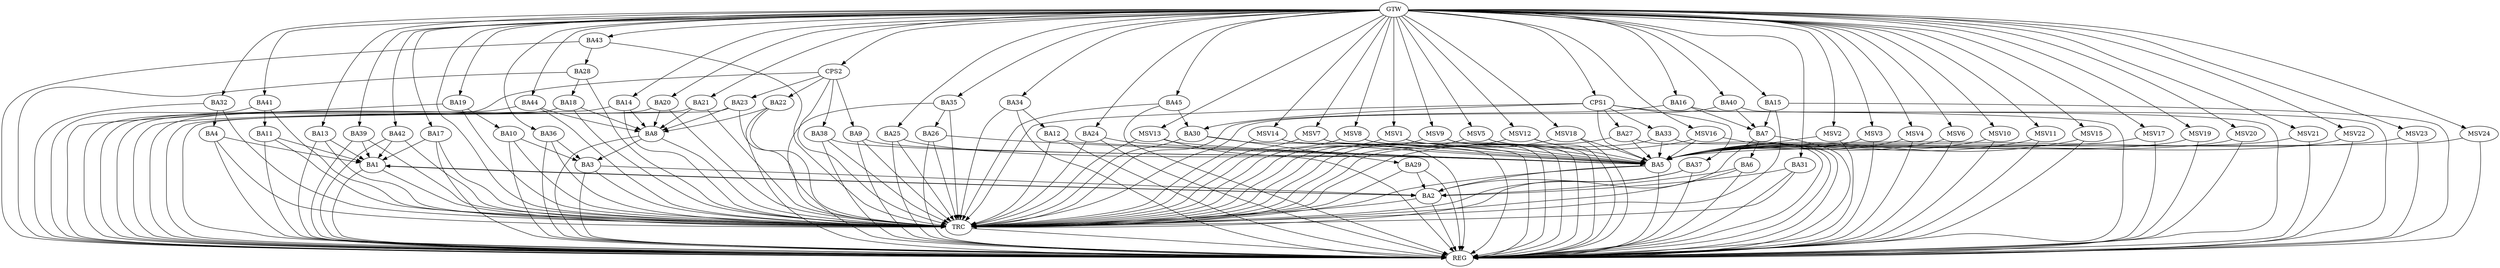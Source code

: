 strict digraph G {
  BA1 [ label="BA1" ];
  BA2 [ label="BA2" ];
  BA3 [ label="BA3" ];
  BA4 [ label="BA4" ];
  BA5 [ label="BA5" ];
  BA6 [ label="BA6" ];
  BA7 [ label="BA7" ];
  BA8 [ label="BA8" ];
  BA9 [ label="BA9" ];
  BA10 [ label="BA10" ];
  BA11 [ label="BA11" ];
  BA12 [ label="BA12" ];
  BA13 [ label="BA13" ];
  BA14 [ label="BA14" ];
  BA15 [ label="BA15" ];
  BA16 [ label="BA16" ];
  BA17 [ label="BA17" ];
  BA18 [ label="BA18" ];
  BA19 [ label="BA19" ];
  BA20 [ label="BA20" ];
  BA21 [ label="BA21" ];
  BA22 [ label="BA22" ];
  BA23 [ label="BA23" ];
  BA24 [ label="BA24" ];
  BA25 [ label="BA25" ];
  BA26 [ label="BA26" ];
  BA27 [ label="BA27" ];
  BA28 [ label="BA28" ];
  BA29 [ label="BA29" ];
  BA30 [ label="BA30" ];
  BA31 [ label="BA31" ];
  BA32 [ label="BA32" ];
  BA33 [ label="BA33" ];
  BA34 [ label="BA34" ];
  BA35 [ label="BA35" ];
  BA36 [ label="BA36" ];
  BA37 [ label="BA37" ];
  BA38 [ label="BA38" ];
  BA39 [ label="BA39" ];
  BA40 [ label="BA40" ];
  BA41 [ label="BA41" ];
  BA42 [ label="BA42" ];
  BA43 [ label="BA43" ];
  BA44 [ label="BA44" ];
  BA45 [ label="BA45" ];
  CPS1 [ label="CPS1" ];
  CPS2 [ label="CPS2" ];
  GTW [ label="GTW" ];
  REG [ label="REG" ];
  TRC [ label="TRC" ];
  MSV1 [ label="MSV1" ];
  MSV2 [ label="MSV2" ];
  MSV3 [ label="MSV3" ];
  MSV4 [ label="MSV4" ];
  MSV5 [ label="MSV5" ];
  MSV6 [ label="MSV6" ];
  MSV7 [ label="MSV7" ];
  MSV8 [ label="MSV8" ];
  MSV9 [ label="MSV9" ];
  MSV10 [ label="MSV10" ];
  MSV11 [ label="MSV11" ];
  MSV12 [ label="MSV12" ];
  MSV13 [ label="MSV13" ];
  MSV14 [ label="MSV14" ];
  MSV15 [ label="MSV15" ];
  MSV16 [ label="MSV16" ];
  MSV17 [ label="MSV17" ];
  MSV18 [ label="MSV18" ];
  MSV19 [ label="MSV19" ];
  MSV20 [ label="MSV20" ];
  MSV21 [ label="MSV21" ];
  MSV22 [ label="MSV22" ];
  MSV23 [ label="MSV23" ];
  MSV24 [ label="MSV24" ];
  BA1 -> BA2;
  BA2 -> BA1;
  BA3 -> BA2;
  BA4 -> BA1;
  BA5 -> BA2;
  BA6 -> BA2;
  BA7 -> BA6;
  BA8 -> BA3;
  BA9 -> BA5;
  BA10 -> BA3;
  BA11 -> BA1;
  BA12 -> BA5;
  BA13 -> BA1;
  BA14 -> BA8;
  BA15 -> BA7;
  BA16 -> BA7;
  BA17 -> BA1;
  BA18 -> BA8;
  BA19 -> BA10;
  BA20 -> BA8;
  BA21 -> BA8;
  BA22 -> BA8;
  BA23 -> BA8;
  BA24 -> BA5;
  BA25 -> BA5;
  BA26 -> BA5;
  BA27 -> BA5;
  BA28 -> BA18;
  BA29 -> BA2;
  BA30 -> BA29;
  BA31 -> BA2;
  BA32 -> BA4;
  BA33 -> BA5;
  BA34 -> BA12;
  BA35 -> BA26;
  BA36 -> BA3;
  BA37 -> BA2;
  BA38 -> BA5;
  BA39 -> BA1;
  BA40 -> BA7;
  BA41 -> BA11;
  BA42 -> BA1;
  BA43 -> BA28;
  BA44 -> BA8;
  BA45 -> BA30;
  CPS1 -> BA27;
  CPS1 -> BA37;
  CPS1 -> BA5;
  CPS1 -> BA30;
  CPS1 -> BA33;
  CPS2 -> BA22;
  CPS2 -> BA38;
  CPS2 -> BA9;
  CPS2 -> BA23;
  GTW -> BA13;
  GTW -> BA14;
  GTW -> BA15;
  GTW -> BA16;
  GTW -> BA17;
  GTW -> BA19;
  GTW -> BA20;
  GTW -> BA21;
  GTW -> BA24;
  GTW -> BA25;
  GTW -> BA31;
  GTW -> BA32;
  GTW -> BA34;
  GTW -> BA35;
  GTW -> BA36;
  GTW -> BA39;
  GTW -> BA40;
  GTW -> BA41;
  GTW -> BA42;
  GTW -> BA43;
  GTW -> BA44;
  GTW -> BA45;
  GTW -> CPS1;
  GTW -> CPS2;
  BA1 -> REG;
  BA2 -> REG;
  BA3 -> REG;
  BA4 -> REG;
  BA5 -> REG;
  BA6 -> REG;
  BA7 -> REG;
  BA8 -> REG;
  BA9 -> REG;
  BA10 -> REG;
  BA11 -> REG;
  BA12 -> REG;
  BA13 -> REG;
  BA14 -> REG;
  BA15 -> REG;
  BA16 -> REG;
  BA17 -> REG;
  BA18 -> REG;
  BA19 -> REG;
  BA20 -> REG;
  BA21 -> REG;
  BA22 -> REG;
  BA23 -> REG;
  BA24 -> REG;
  BA25 -> REG;
  BA26 -> REG;
  BA27 -> REG;
  BA28 -> REG;
  BA29 -> REG;
  BA30 -> REG;
  BA31 -> REG;
  BA32 -> REG;
  BA33 -> REG;
  BA34 -> REG;
  BA35 -> REG;
  BA36 -> REG;
  BA37 -> REG;
  BA38 -> REG;
  BA39 -> REG;
  BA40 -> REG;
  BA41 -> REG;
  BA42 -> REG;
  BA43 -> REG;
  BA44 -> REG;
  BA45 -> REG;
  CPS1 -> REG;
  CPS2 -> REG;
  BA1 -> TRC;
  BA2 -> TRC;
  BA3 -> TRC;
  BA4 -> TRC;
  BA5 -> TRC;
  BA6 -> TRC;
  BA7 -> TRC;
  BA8 -> TRC;
  BA9 -> TRC;
  BA10 -> TRC;
  BA11 -> TRC;
  BA12 -> TRC;
  BA13 -> TRC;
  BA14 -> TRC;
  BA15 -> TRC;
  BA16 -> TRC;
  BA17 -> TRC;
  BA18 -> TRC;
  BA19 -> TRC;
  BA20 -> TRC;
  BA21 -> TRC;
  BA22 -> TRC;
  BA23 -> TRC;
  BA24 -> TRC;
  BA25 -> TRC;
  BA26 -> TRC;
  BA27 -> TRC;
  BA28 -> TRC;
  BA29 -> TRC;
  BA30 -> TRC;
  BA31 -> TRC;
  BA32 -> TRC;
  BA33 -> TRC;
  BA34 -> TRC;
  BA35 -> TRC;
  BA36 -> TRC;
  BA37 -> TRC;
  BA38 -> TRC;
  BA39 -> TRC;
  BA40 -> TRC;
  BA41 -> TRC;
  BA42 -> TRC;
  BA43 -> TRC;
  BA44 -> TRC;
  BA45 -> TRC;
  CPS1 -> TRC;
  CPS2 -> TRC;
  GTW -> TRC;
  TRC -> REG;
  MSV1 -> BA5;
  MSV2 -> BA5;
  MSV3 -> BA5;
  MSV4 -> BA5;
  MSV5 -> BA5;
  MSV6 -> BA5;
  MSV7 -> BA5;
  GTW -> MSV1;
  MSV1 -> REG;
  MSV1 -> TRC;
  GTW -> MSV2;
  MSV2 -> REG;
  GTW -> MSV3;
  MSV3 -> REG;
  GTW -> MSV4;
  MSV4 -> REG;
  GTW -> MSV5;
  MSV5 -> REG;
  MSV5 -> TRC;
  GTW -> MSV6;
  MSV6 -> REG;
  GTW -> MSV7;
  MSV7 -> REG;
  MSV7 -> TRC;
  MSV8 -> BA5;
  MSV9 -> BA5;
  GTW -> MSV8;
  MSV8 -> REG;
  MSV8 -> TRC;
  GTW -> MSV9;
  MSV9 -> REG;
  MSV9 -> TRC;
  MSV10 -> BA5;
  MSV11 -> BA5;
  MSV12 -> BA5;
  GTW -> MSV10;
  MSV10 -> REG;
  GTW -> MSV11;
  MSV11 -> REG;
  GTW -> MSV12;
  MSV12 -> REG;
  MSV12 -> TRC;
  MSV13 -> BA5;
  GTW -> MSV13;
  MSV13 -> REG;
  MSV13 -> TRC;
  MSV14 -> BA5;
  MSV15 -> BA5;
  MSV16 -> BA5;
  MSV17 -> BA5;
  MSV18 -> BA5;
  GTW -> MSV14;
  MSV14 -> REG;
  MSV14 -> TRC;
  GTW -> MSV15;
  MSV15 -> REG;
  GTW -> MSV16;
  MSV16 -> REG;
  MSV16 -> TRC;
  GTW -> MSV17;
  MSV17 -> REG;
  GTW -> MSV18;
  MSV18 -> REG;
  MSV18 -> TRC;
  MSV19 -> BA5;
  GTW -> MSV19;
  MSV19 -> REG;
  MSV20 -> BA5;
  GTW -> MSV20;
  MSV20 -> REG;
  MSV21 -> BA5;
  MSV22 -> BA5;
  MSV23 -> BA5;
  MSV24 -> BA5;
  GTW -> MSV21;
  MSV21 -> REG;
  GTW -> MSV22;
  MSV22 -> REG;
  GTW -> MSV23;
  MSV23 -> REG;
  GTW -> MSV24;
  MSV24 -> REG;
}
